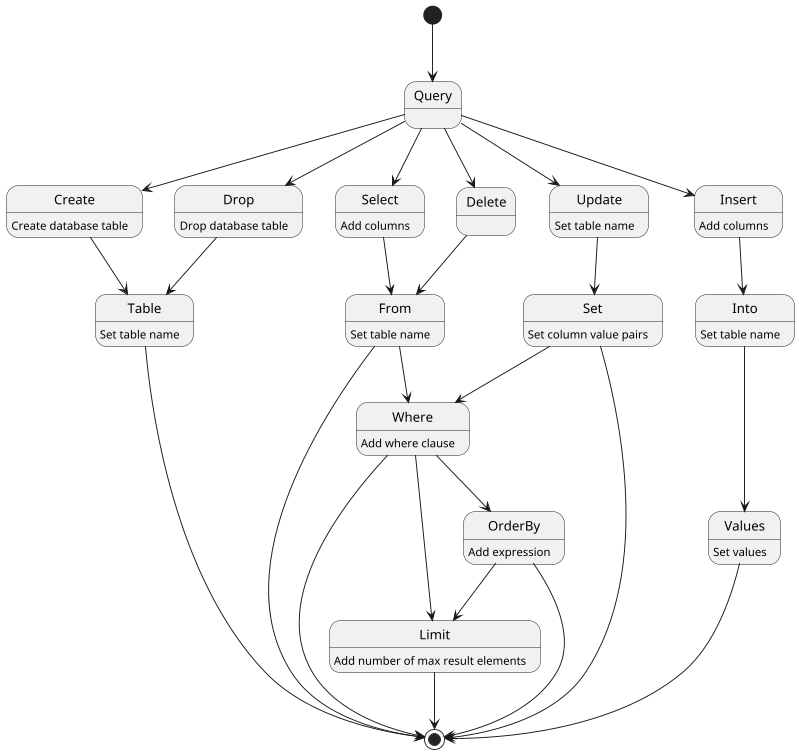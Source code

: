 @startuml

scale 800 width
state Query

state Create
Create : Create database table
state Drop
Drop : Drop database table
state Select
Select: Add columns
state Insert
Insert: Add columns
state Update
Update: Set table name
state Delete

state Table
Table: Set table name
state Into
Into: Set table name
state From
From: Set table name

state Where
Where: Add where clause
state Set
Set: Set column value pairs
state Values
Values: Set values

state OrderBy
OrderBy: Add expression
state Limit
Limit: Add number of max result elements

[*] --> Query
Query --> Create
Query --> Drop
Query --> Select
Query --> Insert
Query --> Update
Query --> Delete

Create --> Table
Drop --> Table
Select --> From
Insert --> Into
Delete --> From

Into --> Values
Update --> Set
Set --> Where
From --> Where

Where --> OrderBy
Where --> Limit

OrderBy --> Limit

Table --> [*]
Values --> [*]
Where --> [*]
Set --> [*]
From --> [*]
Limit --> [*]
OrderBy --> [*]

@enduml
